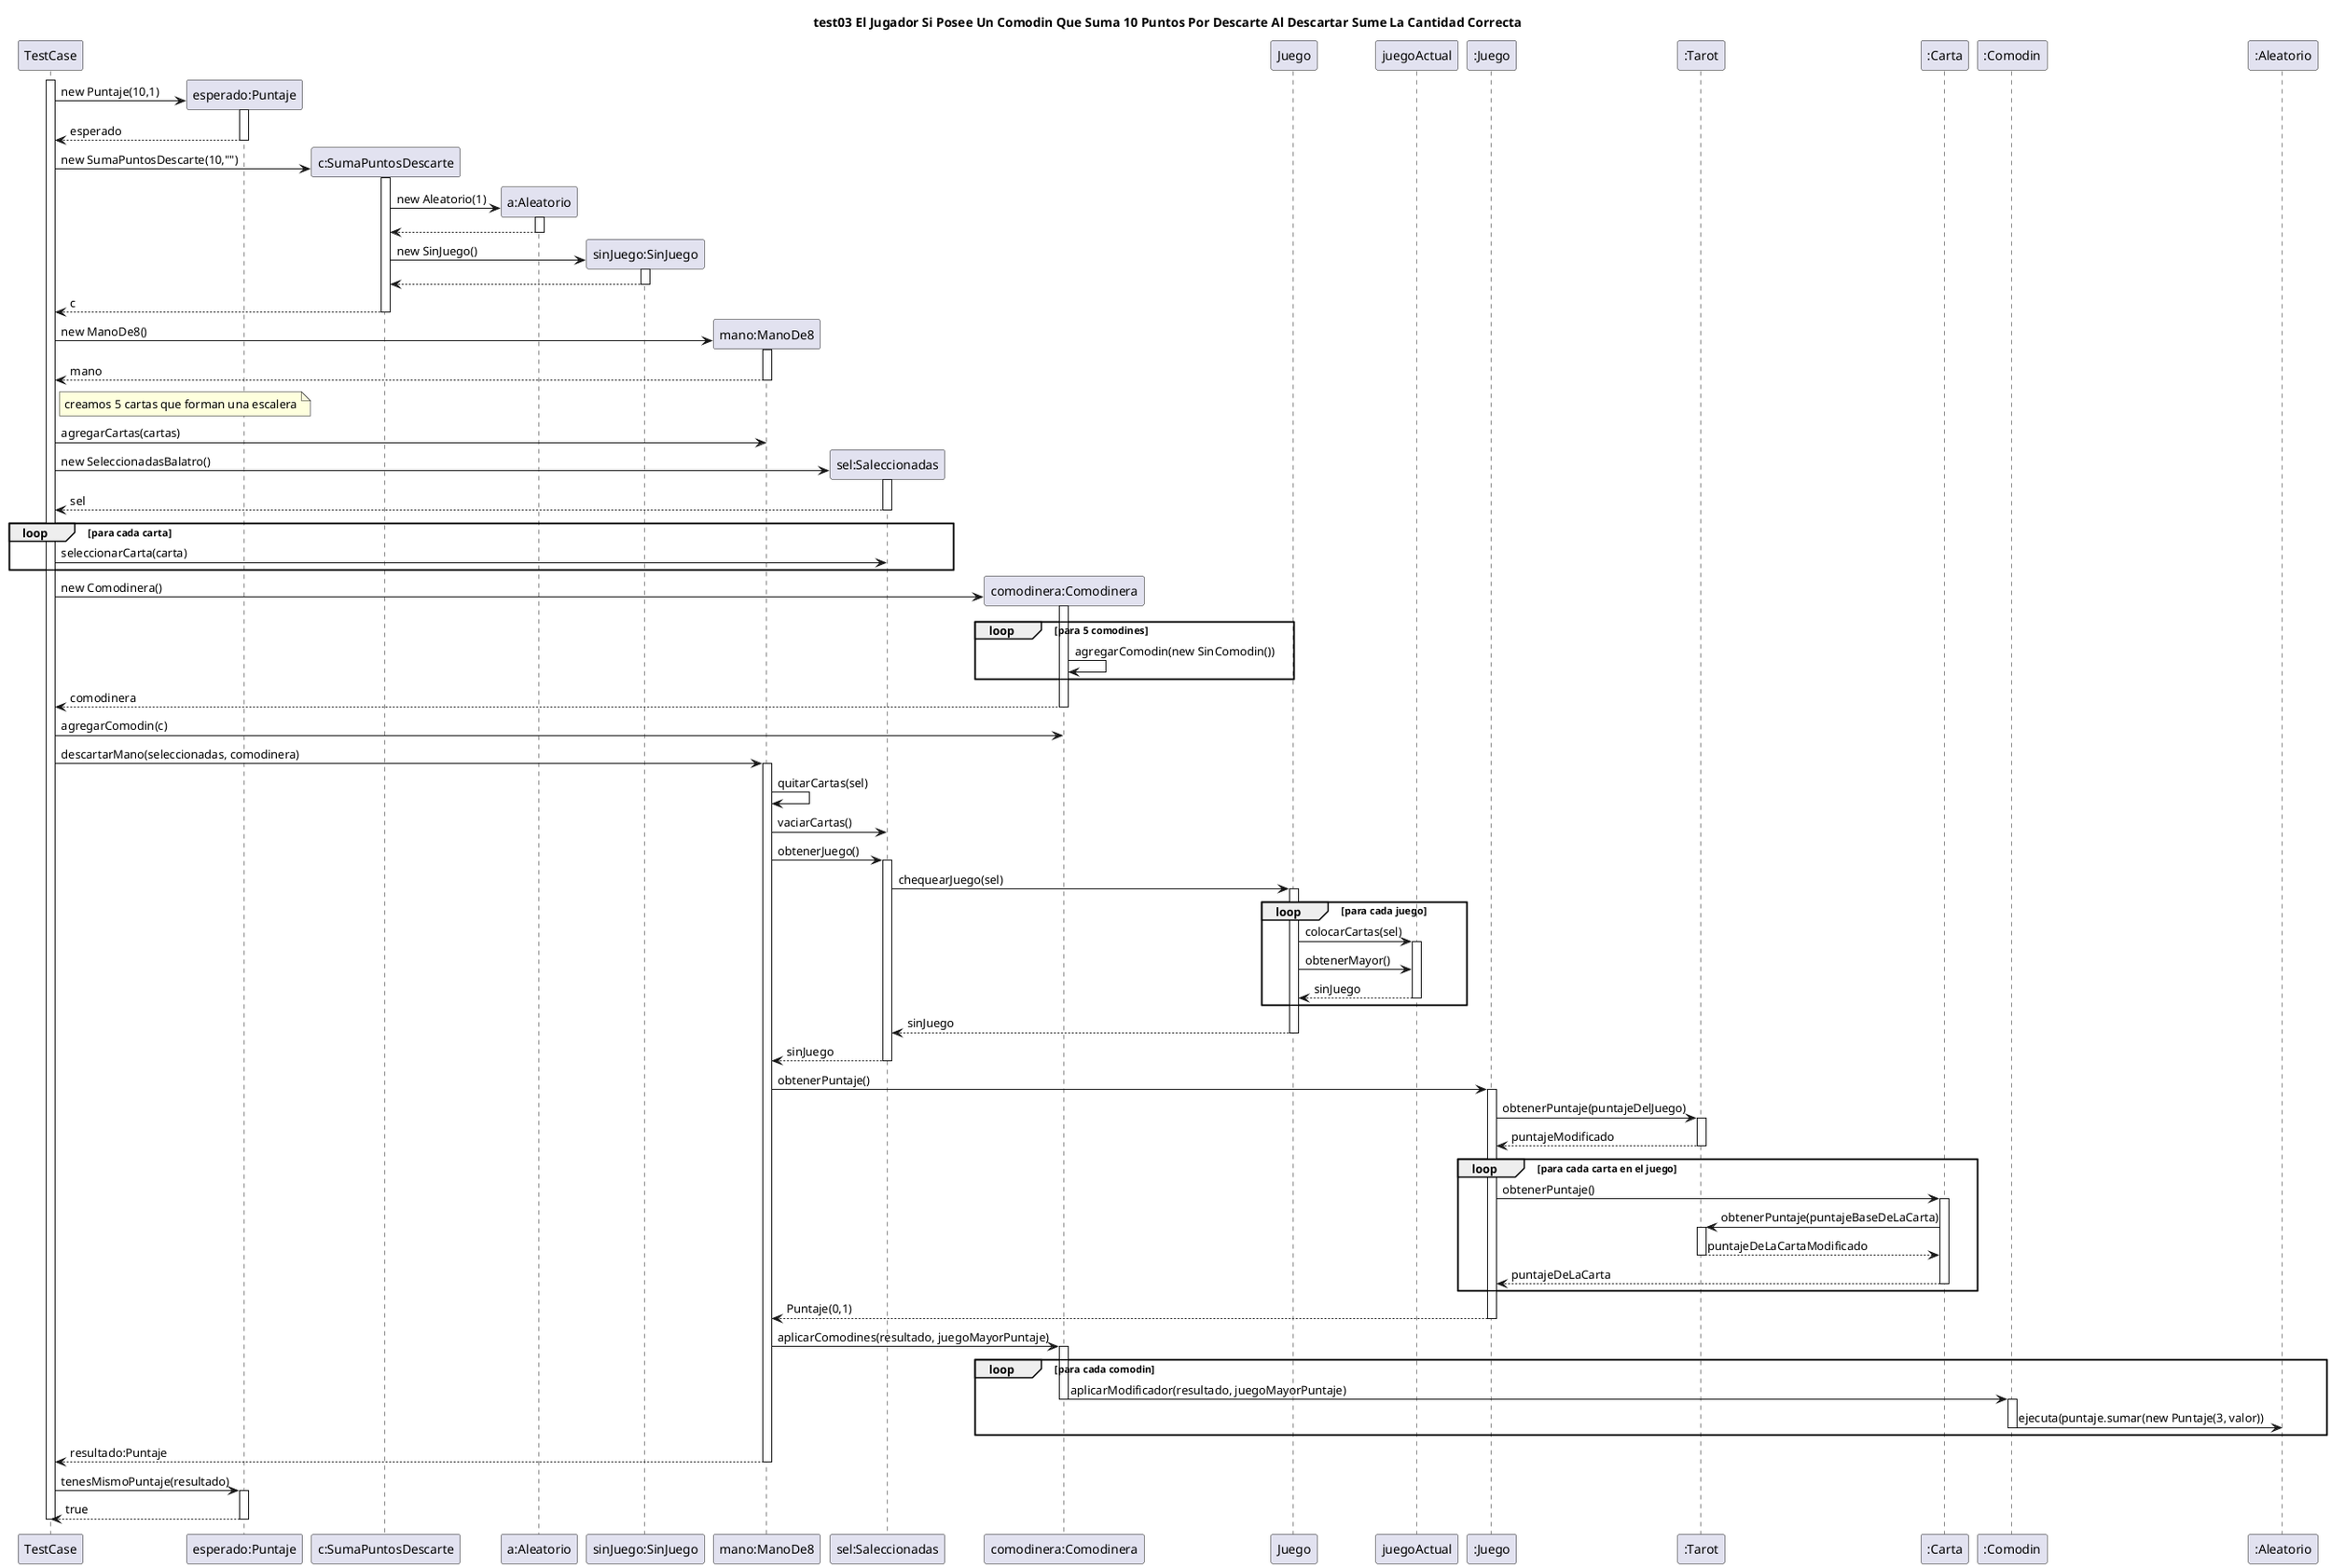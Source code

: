 @startuml casoDeUso3
title "test03 El Jugador Si Posee Un Comodin Que Suma 10 Puntos Por Descarte Al Descartar Sume La Cantidad Correcta"

participant "TestCase" as TestCase

activate TestCase

TestCase -> "esperado:Puntaje" as esperado **: new Puntaje(10,1)
activate esperado
TestCase <-- esperado : esperado
deactivate esperado

TestCase -> "c:SumaPuntosDescarte" as comodin **: new SumaPuntosDescarte(10,"")

activate comodin
comodin -> "a:Aleatorio" as aleatorio **: new Aleatorio(1)
activate aleatorio
comodin <-- aleatorio
deactivate aleatorio
comodin -> "sinJuego:SinJuego" as sinJuego ** : new SinJuego()
activate sinJuego
comodin <-- sinJuego
deactivate sinJuego
TestCase <-- comodin : c
deactivate comodin

TestCase -> "mano:ManoDe8" as mano **: new ManoDe8()
activate mano
TestCase <-- mano : mano
deactivate mano
note right of TestCase: creamos 5 cartas que forman una escalera
TestCase -> mano : agregarCartas(cartas)
deactivate mano

TestCase -> "sel:Saleccionadas" as sel ** : new SeleccionadasBalatro()
activate sel
TestCase <-- sel :sel
deactivate sel
loop para cada carta
TestCase -> sel : seleccionarCarta(carta)
end

TestCase -> "comodinera:Comodinera" as comodinera **: new Comodinera()
activate comodinera

loop para 5 comodines
comodinera -> comodinera  :agregarComodin(new SinComodin())
end
TestCase <-- comodinera :comodinera
deactivate comodinera
TestCase -> comodinera : agregarComodin(c)


TestCase -> mano : descartarMano(seleccionadas, comodinera)
activate mano
mano -> mano : quitarCartas(sel)
mano -> sel: vaciarCartas()
mano -> sel : obtenerJuego()
activate sel
sel -> "Juego" : chequearJuego(sel)
activate Juego

loop para cada juego
Juego -> juegoActual : colocarCartas(sel)
activate juegoActual
Juego -> juegoActual : obtenerMayor()
Juego <-- juegoActual : sinJuego
deactivate juegoActual
end

sel <-- Juego : sinJuego
deactivate Juego

mano <-- sel : sinJuego
deactivate sel

mano -> ":Juego" as escalera : obtenerPuntaje()
activate escalera
escalera -> ":Tarot" as tarot :obtenerPuntaje(puntajeDelJuego)
activate tarot
escalera <-- tarot :puntajeModificado
deactivate tarot
loop para cada carta en el juego
escalera -> ":Carta" as carta :obtenerPuntaje()
activate carta
carta -> tarot :obtenerPuntaje(puntajeBaseDeLaCarta)
activate tarot
carta <-- tarot :puntajeDeLaCartaModificado
deactivate
escalera <-- carta: puntajeDeLaCarta
deactivate carta
end
mano <-- escalera : Puntaje(0,1)
deactivate escalera

mano -> comodinera : aplicarComodines(resultado, juegoMayorPuntaje)
activate comodinera
loop para cada comodin
comodinera -> ":Comodin" as comodin3 : aplicarModificador(resultado, juegoMayorPuntaje)
deactivate comodinera
activate comodin3
comodin3 -> ":Aleatorio" as ejecucion : ejecuta(puntaje.sumar(new Puntaje(3, valor))
deactivate comodin3
end
TestCase <-- mano : resultado:Puntaje
deactivate mano


TestCase -> esperado : tenesMismoPuntaje(resultado)
activate esperado
TestCase <-- esperado : true
deactivate esperado

deactivate TestCase
@enduml